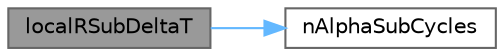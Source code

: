 digraph "localRSubDeltaT"
{
 // LATEX_PDF_SIZE
  bgcolor="transparent";
  edge [fontname=Helvetica,fontsize=10,labelfontname=Helvetica,labelfontsize=10];
  node [fontname=Helvetica,fontsize=10,shape=box,height=0.2,width=0.4];
  rankdir="LR";
  Node1 [id="Node000001",label="localRSubDeltaT",height=0.2,width=0.4,color="gray40", fillcolor="grey60", style="filled", fontcolor="black",tooltip=" "];
  Node1 -> Node2 [id="edge1_Node000001_Node000002",color="steelblue1",style="solid",tooltip=" "];
  Node2 [id="Node000002",label="nAlphaSubCycles",height=0.2,width=0.4,color="grey40", fillcolor="white", style="filled",URL="$src_2finiteVolume_2cfdTools_2general_2include_2alphaControls_8H.html#a4da2c13fafdfd335dbd6dff3d97ea62b",tooltip=" "];
}
